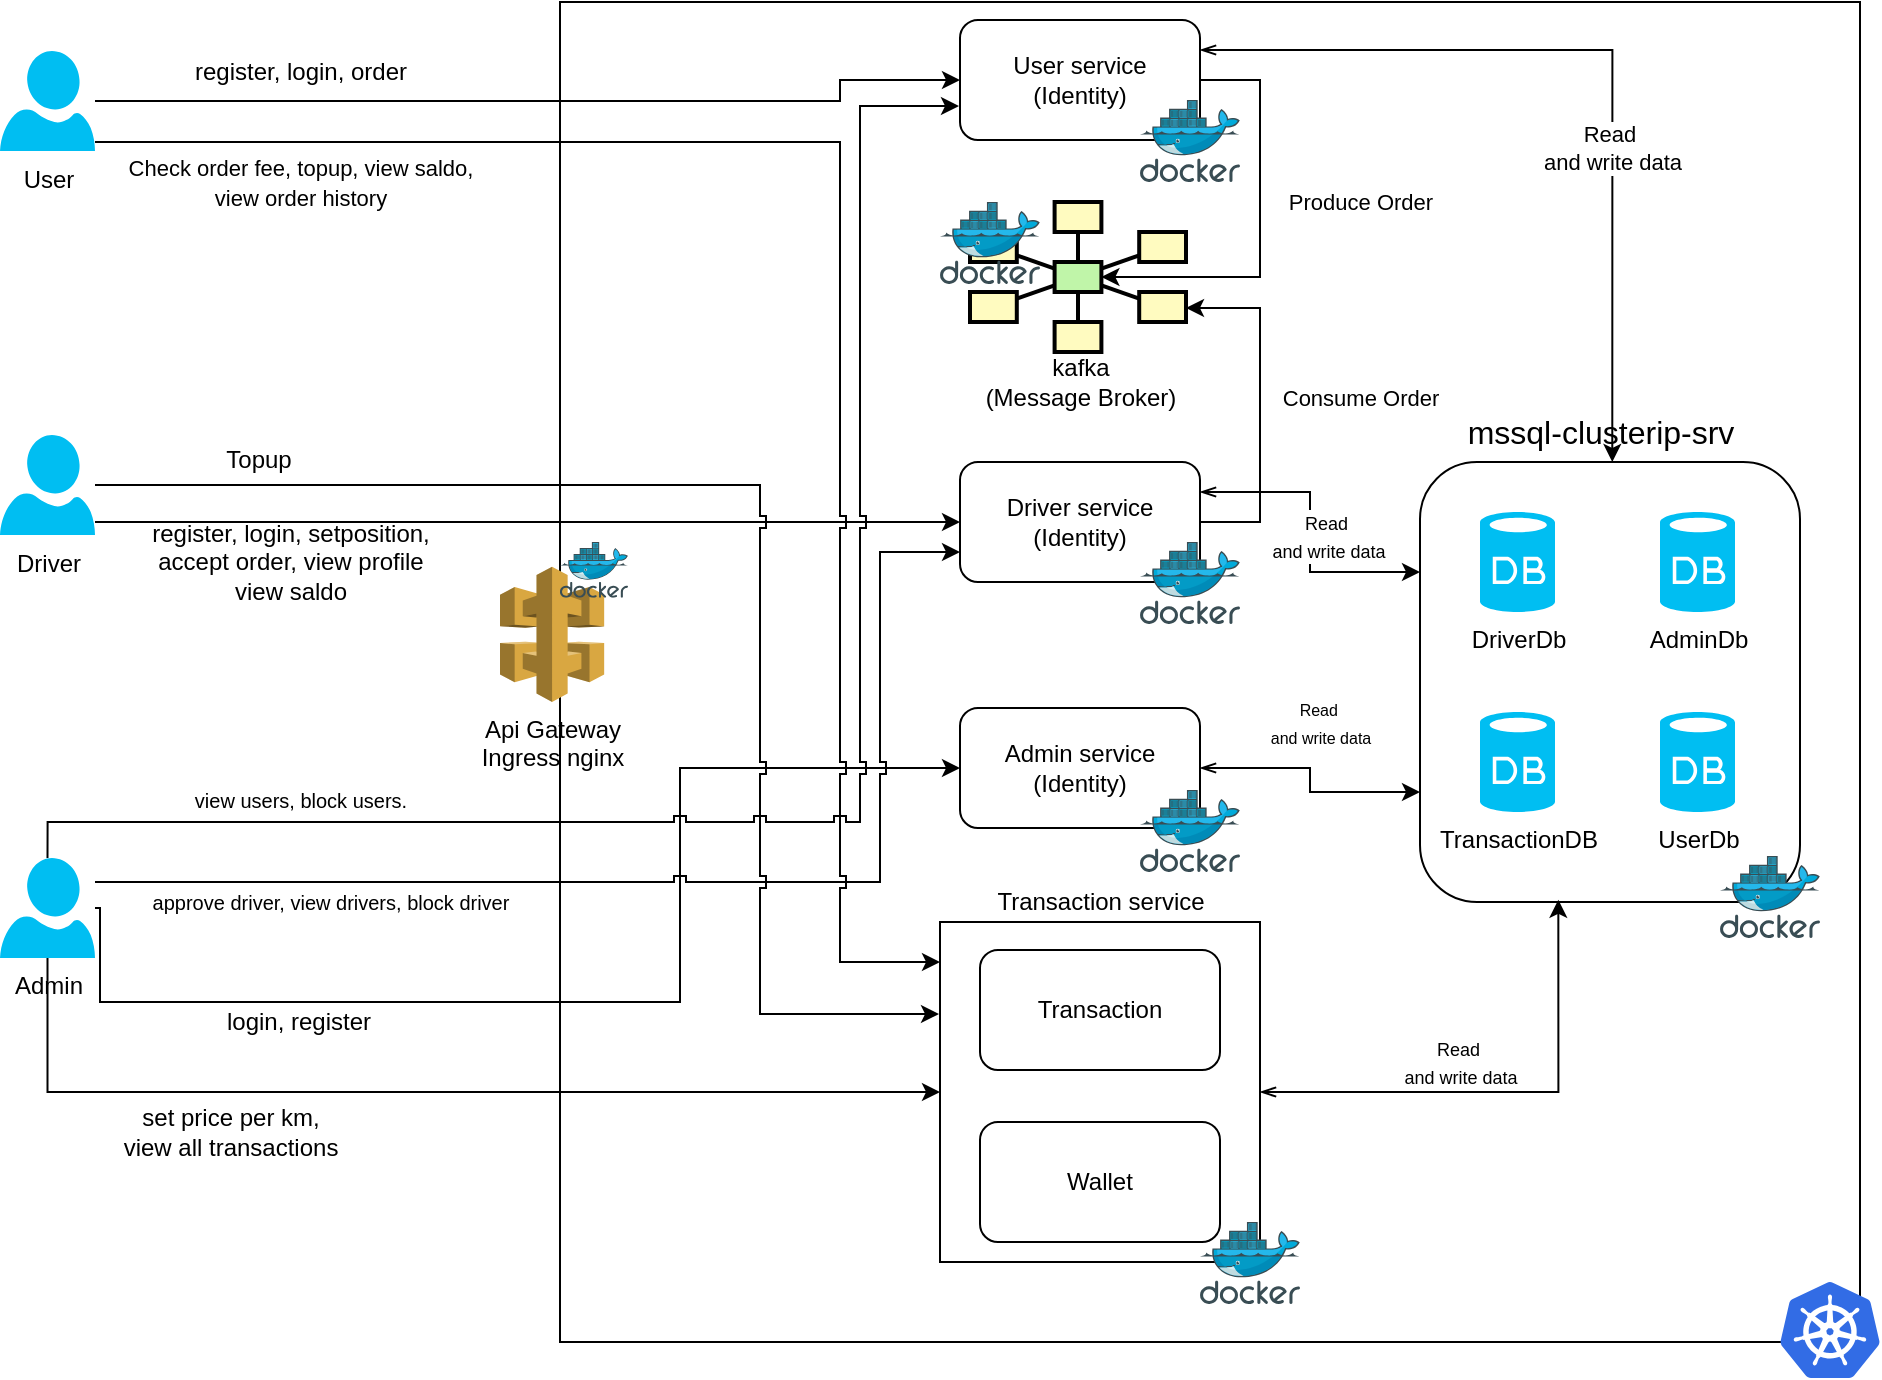 <mxfile version="13.7.3" type="device"><diagram id="_BZ7sxgV9xJlvOx0p2UX" name="Page-1"><mxGraphModel dx="1113" dy="791" grid="1" gridSize="10" guides="1" tooltips="1" connect="1" arrows="1" fold="1" page="1" pageScale="1" pageWidth="1169" pageHeight="827" math="0" shadow="0"><root><mxCell id="0"/><mxCell id="1" parent="0"/><mxCell id="u6xGhV-dIBmXpcPE0KmU-61" value="" style="rounded=0;whiteSpace=wrap;html=1;" vertex="1" parent="1"><mxGeometry x="500" y="20" width="650" height="670" as="geometry"/></mxCell><mxCell id="u6xGhV-dIBmXpcPE0KmU-67" style="edgeStyle=orthogonalEdgeStyle;rounded=0;orthogonalLoop=1;jettySize=auto;html=1;entryX=0;entryY=0.5;entryDx=0;entryDy=0;" edge="1" parent="1" source="u6xGhV-dIBmXpcPE0KmU-7" target="u6xGhV-dIBmXpcPE0KmU-14"><mxGeometry relative="1" as="geometry"><Array as="points"><mxPoint x="270" y="473"/><mxPoint x="270" y="520"/><mxPoint x="560" y="520"/><mxPoint x="560" y="403"/></Array></mxGeometry></mxCell><mxCell id="u6xGhV-dIBmXpcPE0KmU-83" style="edgeStyle=orthogonalEdgeStyle;rounded=0;jumpStyle=sharp;orthogonalLoop=1;jettySize=auto;html=1;startArrow=none;startFill=0;" edge="1" parent="1" source="u6xGhV-dIBmXpcPE0KmU-7" target="u6xGhV-dIBmXpcPE0KmU-47"><mxGeometry relative="1" as="geometry"><Array as="points"><mxPoint x="244" y="565"/></Array></mxGeometry></mxCell><mxCell id="u6xGhV-dIBmXpcPE0KmU-84" style="edgeStyle=orthogonalEdgeStyle;rounded=0;jumpStyle=sharp;orthogonalLoop=1;jettySize=auto;html=1;entryX=0;entryY=0.75;entryDx=0;entryDy=0;startArrow=none;startFill=0;" edge="1" parent="1" source="u6xGhV-dIBmXpcPE0KmU-7" target="u6xGhV-dIBmXpcPE0KmU-16"><mxGeometry relative="1" as="geometry"><Array as="points"><mxPoint x="660" y="460"/><mxPoint x="660" y="295"/></Array></mxGeometry></mxCell><mxCell id="u6xGhV-dIBmXpcPE0KmU-7" value="Admin" style="verticalLabelPosition=bottom;html=1;verticalAlign=top;align=center;strokeColor=none;fillColor=#00BEF2;shape=mxgraph.azure.user;" vertex="1" parent="1"><mxGeometry x="220" y="448" width="47.5" height="50" as="geometry"/></mxCell><mxCell id="u6xGhV-dIBmXpcPE0KmU-66" style="edgeStyle=orthogonalEdgeStyle;rounded=0;orthogonalLoop=1;jettySize=auto;html=1;" edge="1" parent="1" source="u6xGhV-dIBmXpcPE0KmU-8" target="u6xGhV-dIBmXpcPE0KmU-15"><mxGeometry relative="1" as="geometry"><Array as="points"><mxPoint x="640" y="70"/><mxPoint x="640" y="59"/></Array></mxGeometry></mxCell><mxCell id="u6xGhV-dIBmXpcPE0KmU-8" value="User" style="verticalLabelPosition=bottom;html=1;verticalAlign=top;align=center;strokeColor=none;fillColor=#00BEF2;shape=mxgraph.azure.user;" vertex="1" parent="1"><mxGeometry x="220" y="44.5" width="47.5" height="50" as="geometry"/></mxCell><mxCell id="u6xGhV-dIBmXpcPE0KmU-65" style="edgeStyle=orthogonalEdgeStyle;rounded=0;orthogonalLoop=1;jettySize=auto;html=1;entryX=0;entryY=0.5;entryDx=0;entryDy=0;" edge="1" parent="1" source="u6xGhV-dIBmXpcPE0KmU-9" target="u6xGhV-dIBmXpcPE0KmU-16"><mxGeometry relative="1" as="geometry"><Array as="points"><mxPoint x="440" y="280"/><mxPoint x="440" y="280"/></Array></mxGeometry></mxCell><mxCell id="u6xGhV-dIBmXpcPE0KmU-79" style="edgeStyle=orthogonalEdgeStyle;rounded=0;jumpStyle=sharp;orthogonalLoop=1;jettySize=auto;html=1;entryX=-0.003;entryY=0.269;entryDx=0;entryDy=0;startArrow=none;startFill=0;entryPerimeter=0;" edge="1" parent="1" source="u6xGhV-dIBmXpcPE0KmU-9" target="u6xGhV-dIBmXpcPE0KmU-47"><mxGeometry relative="1" as="geometry"><Array as="points"><mxPoint x="600" y="261"/><mxPoint x="600" y="526"/><mxPoint x="690" y="526"/></Array></mxGeometry></mxCell><mxCell id="u6xGhV-dIBmXpcPE0KmU-9" value="Driver" style="verticalLabelPosition=bottom;html=1;verticalAlign=top;align=center;strokeColor=none;fillColor=#00BEF2;shape=mxgraph.azure.user;" vertex="1" parent="1"><mxGeometry x="220" y="236.5" width="47.5" height="50" as="geometry"/></mxCell><mxCell id="u6xGhV-dIBmXpcPE0KmU-39" value="" style="group" vertex="1" connectable="0" parent="1"><mxGeometry x="700" y="29" width="140" height="81" as="geometry"/></mxCell><mxCell id="u6xGhV-dIBmXpcPE0KmU-15" value="User service&lt;br&gt;(Identity)" style="rounded=1;whiteSpace=wrap;html=1;" vertex="1" parent="u6xGhV-dIBmXpcPE0KmU-39"><mxGeometry width="120" height="60" as="geometry"/></mxCell><mxCell id="u6xGhV-dIBmXpcPE0KmU-37" value="" style="aspect=fixed;html=1;points=[];align=center;image;fontSize=12;image=img/lib/mscae/Docker.svg;" vertex="1" parent="u6xGhV-dIBmXpcPE0KmU-39"><mxGeometry x="90" y="40" width="50" height="41" as="geometry"/></mxCell><mxCell id="u6xGhV-dIBmXpcPE0KmU-40" value="" style="group" vertex="1" connectable="0" parent="1"><mxGeometry x="700" y="250" width="140" height="81" as="geometry"/></mxCell><mxCell id="u6xGhV-dIBmXpcPE0KmU-16" value="Driver service&lt;br&gt;(Identity)" style="rounded=1;whiteSpace=wrap;html=1;" vertex="1" parent="u6xGhV-dIBmXpcPE0KmU-40"><mxGeometry width="120" height="60" as="geometry"/></mxCell><mxCell id="u6xGhV-dIBmXpcPE0KmU-38" value="" style="aspect=fixed;html=1;points=[];align=center;image;fontSize=12;image=img/lib/mscae/Docker.svg;" vertex="1" parent="u6xGhV-dIBmXpcPE0KmU-40"><mxGeometry x="90" y="40" width="50" height="41" as="geometry"/></mxCell><mxCell id="u6xGhV-dIBmXpcPE0KmU-36" value="" style="group" vertex="1" connectable="0" parent="1"><mxGeometry x="780" y="120" width="113" height="116.5" as="geometry"/></mxCell><mxCell id="u6xGhV-dIBmXpcPE0KmU-52" value="" style="group" vertex="1" connectable="0" parent="u6xGhV-dIBmXpcPE0KmU-36"><mxGeometry x="-75" width="108" height="75" as="geometry"/></mxCell><mxCell id="u6xGhV-dIBmXpcPE0KmU-51" value="" style="group" vertex="1" connectable="0" parent="u6xGhV-dIBmXpcPE0KmU-52"><mxGeometry width="108" height="75" as="geometry"/></mxCell><mxCell id="u6xGhV-dIBmXpcPE0KmU-49" value="" style="group" vertex="1" connectable="0" parent="u6xGhV-dIBmXpcPE0KmU-51"><mxGeometry width="108" height="75" as="geometry"/></mxCell><mxCell id="u6xGhV-dIBmXpcPE0KmU-34" value="" style="group" vertex="1" connectable="0" parent="u6xGhV-dIBmXpcPE0KmU-49"><mxGeometry width="108" height="75" as="geometry"/></mxCell><mxCell id="u6xGhV-dIBmXpcPE0KmU-32" value="" style="group" vertex="1" connectable="0" parent="u6xGhV-dIBmXpcPE0KmU-34"><mxGeometry width="108" height="75" as="geometry"/></mxCell><mxCell id="u6xGhV-dIBmXpcPE0KmU-17" value="" style="strokeWidth=2;dashed=0;align=center;fontSize=8;shape=rect;fillColor=#fffbc0;strokeColor=#000000;" vertex="1" parent="u6xGhV-dIBmXpcPE0KmU-32"><mxGeometry x="42.3" width="23.4" height="15" as="geometry"/></mxCell><mxCell id="u6xGhV-dIBmXpcPE0KmU-18" value="" style="strokeWidth=2;dashed=0;align=center;fontSize=8;shape=rect;fillColor=#fffbc0;strokeColor=#000000;" vertex="1" parent="u6xGhV-dIBmXpcPE0KmU-32"><mxGeometry y="15" width="23.4" height="15" as="geometry"/></mxCell><mxCell id="u6xGhV-dIBmXpcPE0KmU-19" value="" style="strokeWidth=2;dashed=0;align=center;fontSize=8;shape=rect;fillColor=#fffbc0;strokeColor=#000000;" vertex="1" parent="u6xGhV-dIBmXpcPE0KmU-32"><mxGeometry x="84.6" y="15" width="23.4" height="15" as="geometry"/></mxCell><mxCell id="u6xGhV-dIBmXpcPE0KmU-20" value="" style="strokeWidth=2;dashed=0;align=center;fontSize=8;shape=rect;fillColor=#fffbc0;strokeColor=#000000;" vertex="1" parent="u6xGhV-dIBmXpcPE0KmU-32"><mxGeometry y="45" width="23.4" height="15" as="geometry"/></mxCell><mxCell id="u6xGhV-dIBmXpcPE0KmU-21" value="" style="strokeWidth=2;dashed=0;align=center;fontSize=8;shape=rect;fillColor=#fffbc0;strokeColor=#000000;" vertex="1" parent="u6xGhV-dIBmXpcPE0KmU-32"><mxGeometry x="84.6" y="45" width="23.4" height="15" as="geometry"/></mxCell><mxCell id="u6xGhV-dIBmXpcPE0KmU-22" value="" style="strokeWidth=2;dashed=0;align=center;fontSize=8;shape=rect;fillColor=#fffbc0;strokeColor=#000000;" vertex="1" parent="u6xGhV-dIBmXpcPE0KmU-32"><mxGeometry x="42.3" y="60" width="23.4" height="15" as="geometry"/></mxCell><mxCell id="u6xGhV-dIBmXpcPE0KmU-23" value="" style="strokeWidth=2;dashed=0;align=center;fontSize=8;shape=rect;fillColor=#c0f5a9;strokeColor=#000000;" vertex="1" parent="u6xGhV-dIBmXpcPE0KmU-32"><mxGeometry x="42.3" y="30" width="23.4" height="15" as="geometry"/></mxCell><mxCell id="u6xGhV-dIBmXpcPE0KmU-24" value="" style="edgeStyle=none;endArrow=none;dashed=0;html=1;strokeWidth=2;" edge="1" source="u6xGhV-dIBmXpcPE0KmU-23" target="u6xGhV-dIBmXpcPE0KmU-17" parent="u6xGhV-dIBmXpcPE0KmU-32"><mxGeometry relative="1" as="geometry"/></mxCell><mxCell id="u6xGhV-dIBmXpcPE0KmU-25" value="" style="edgeStyle=none;endArrow=none;dashed=0;html=1;strokeWidth=2;" edge="1" source="u6xGhV-dIBmXpcPE0KmU-23" target="u6xGhV-dIBmXpcPE0KmU-18" parent="u6xGhV-dIBmXpcPE0KmU-32"><mxGeometry relative="1" as="geometry"/></mxCell><mxCell id="u6xGhV-dIBmXpcPE0KmU-26" value="" style="edgeStyle=none;endArrow=none;dashed=0;html=1;strokeWidth=2;" edge="1" source="u6xGhV-dIBmXpcPE0KmU-23" target="u6xGhV-dIBmXpcPE0KmU-19" parent="u6xGhV-dIBmXpcPE0KmU-32"><mxGeometry relative="1" as="geometry"/></mxCell><mxCell id="u6xGhV-dIBmXpcPE0KmU-27" value="" style="edgeStyle=none;endArrow=none;dashed=0;html=1;strokeWidth=2;" edge="1" source="u6xGhV-dIBmXpcPE0KmU-23" target="u6xGhV-dIBmXpcPE0KmU-20" parent="u6xGhV-dIBmXpcPE0KmU-32"><mxGeometry relative="1" as="geometry"/></mxCell><mxCell id="u6xGhV-dIBmXpcPE0KmU-28" value="" style="edgeStyle=none;endArrow=none;dashed=0;html=1;strokeWidth=2;" edge="1" source="u6xGhV-dIBmXpcPE0KmU-23" target="u6xGhV-dIBmXpcPE0KmU-21" parent="u6xGhV-dIBmXpcPE0KmU-32"><mxGeometry relative="1" as="geometry"/></mxCell><mxCell id="u6xGhV-dIBmXpcPE0KmU-29" value="" style="edgeStyle=none;endArrow=none;dashed=0;html=1;strokeWidth=2;" edge="1" source="u6xGhV-dIBmXpcPE0KmU-23" target="u6xGhV-dIBmXpcPE0KmU-22" parent="u6xGhV-dIBmXpcPE0KmU-32"><mxGeometry relative="1" as="geometry"/></mxCell><mxCell id="u6xGhV-dIBmXpcPE0KmU-50" value="kafka&lt;br&gt;(Message Broker)" style="text;html=1;align=center;verticalAlign=middle;resizable=0;points=[];autosize=1;" vertex="1" parent="1"><mxGeometry x="705" y="195" width="110" height="30" as="geometry"/></mxCell><mxCell id="u6xGhV-dIBmXpcPE0KmU-11" value="" style="rounded=1;whiteSpace=wrap;html=1;" vertex="1" parent="1"><mxGeometry x="930" y="250" width="190" height="220" as="geometry"/></mxCell><mxCell id="u6xGhV-dIBmXpcPE0KmU-1" value="UserDb" style="verticalLabelPosition=bottom;html=1;verticalAlign=top;align=center;strokeColor=none;fillColor=#00BEF2;shape=mxgraph.azure.database;" vertex="1" parent="1"><mxGeometry x="1050" y="375" width="37.5" height="50" as="geometry"/></mxCell><mxCell id="u6xGhV-dIBmXpcPE0KmU-3" value="DriverDb" style="verticalLabelPosition=bottom;html=1;verticalAlign=top;align=center;strokeColor=none;fillColor=#00BEF2;shape=mxgraph.azure.database;" vertex="1" parent="1"><mxGeometry x="960" y="275" width="37.5" height="50" as="geometry"/></mxCell><mxCell id="u6xGhV-dIBmXpcPE0KmU-4" value="AdminDb" style="verticalLabelPosition=bottom;html=1;verticalAlign=top;align=center;strokeColor=none;fillColor=#00BEF2;shape=mxgraph.azure.database;" vertex="1" parent="1"><mxGeometry x="1050" y="275" width="37.5" height="50" as="geometry"/></mxCell><mxCell id="u6xGhV-dIBmXpcPE0KmU-5" value="TransactionDB" style="verticalLabelPosition=bottom;html=1;verticalAlign=top;align=center;strokeColor=none;fillColor=#00BEF2;shape=mxgraph.azure.database;" vertex="1" parent="1"><mxGeometry x="960" y="375" width="37.5" height="50" as="geometry"/></mxCell><mxCell id="u6xGhV-dIBmXpcPE0KmU-12" value="&lt;font style=&quot;font-size: 16px&quot;&gt;mssql-clusterip-srv&lt;/font&gt;" style="text;html=1;align=center;verticalAlign=middle;resizable=0;points=[];autosize=1;" vertex="1" parent="1"><mxGeometry x="945" y="225" width="150" height="20" as="geometry"/></mxCell><mxCell id="u6xGhV-dIBmXpcPE0KmU-13" value="" style="aspect=fixed;html=1;points=[];align=center;image;fontSize=12;image=img/lib/mscae/Docker.svg;" vertex="1" parent="1"><mxGeometry x="1080" y="447" width="50" height="41" as="geometry"/></mxCell><mxCell id="u6xGhV-dIBmXpcPE0KmU-56" value="" style="group" vertex="1" connectable="0" parent="1"><mxGeometry x="690" y="460" width="180" height="211" as="geometry"/></mxCell><mxCell id="u6xGhV-dIBmXpcPE0KmU-53" value="" style="group" vertex="1" connectable="0" parent="u6xGhV-dIBmXpcPE0KmU-56"><mxGeometry width="180" height="211" as="geometry"/></mxCell><mxCell id="u6xGhV-dIBmXpcPE0KmU-47" value="" style="rounded=0;whiteSpace=wrap;html=1;" vertex="1" parent="u6xGhV-dIBmXpcPE0KmU-53"><mxGeometry y="20" width="160" height="170" as="geometry"/></mxCell><mxCell id="u6xGhV-dIBmXpcPE0KmU-44" value="Transaction " style="rounded=1;whiteSpace=wrap;html=1;" vertex="1" parent="u6xGhV-dIBmXpcPE0KmU-53"><mxGeometry x="20" y="34" width="120" height="60" as="geometry"/></mxCell><mxCell id="u6xGhV-dIBmXpcPE0KmU-45" value="Wallet" style="rounded=1;whiteSpace=wrap;html=1;" vertex="1" parent="u6xGhV-dIBmXpcPE0KmU-53"><mxGeometry x="20" y="120" width="120" height="60" as="geometry"/></mxCell><mxCell id="u6xGhV-dIBmXpcPE0KmU-48" value="Transaction service" style="text;html=1;align=center;verticalAlign=middle;resizable=0;points=[];autosize=1;" vertex="1" parent="u6xGhV-dIBmXpcPE0KmU-53"><mxGeometry x="20" width="120" height="20" as="geometry"/></mxCell><mxCell id="u6xGhV-dIBmXpcPE0KmU-55" value="" style="aspect=fixed;html=1;points=[];align=center;image;fontSize=12;image=img/lib/mscae/Docker.svg;" vertex="1" parent="u6xGhV-dIBmXpcPE0KmU-53"><mxGeometry x="130" y="170" width="50" height="41" as="geometry"/></mxCell><mxCell id="u6xGhV-dIBmXpcPE0KmU-57" value="" style="group" vertex="1" connectable="0" parent="1"><mxGeometry x="700" y="373" width="140" height="82" as="geometry"/></mxCell><mxCell id="u6xGhV-dIBmXpcPE0KmU-14" value="Admin service&lt;br&gt;(Identity)" style="rounded=1;whiteSpace=wrap;html=1;" vertex="1" parent="u6xGhV-dIBmXpcPE0KmU-57"><mxGeometry width="120" height="60" as="geometry"/></mxCell><mxCell id="u6xGhV-dIBmXpcPE0KmU-54" value="" style="aspect=fixed;html=1;points=[];align=center;image;fontSize=12;image=img/lib/mscae/Docker.svg;" vertex="1" parent="u6xGhV-dIBmXpcPE0KmU-57"><mxGeometry x="90" y="41" width="50" height="41" as="geometry"/></mxCell><mxCell id="u6xGhV-dIBmXpcPE0KmU-59" value="" style="group" vertex="1" connectable="0" parent="1"><mxGeometry x="470" y="290" width="64" height="80" as="geometry"/></mxCell><mxCell id="u6xGhV-dIBmXpcPE0KmU-10" value="Api Gateway&lt;br&gt;Ingress nginx" style="outlineConnect=0;dashed=0;verticalLabelPosition=bottom;verticalAlign=top;align=center;html=1;shape=mxgraph.aws3.api_gateway;fillColor=#D9A741;gradientColor=none;" vertex="1" parent="u6xGhV-dIBmXpcPE0KmU-59"><mxGeometry y="12.364" width="52.085" height="67.636" as="geometry"/></mxCell><mxCell id="u6xGhV-dIBmXpcPE0KmU-58" value="" style="aspect=fixed;html=1;points=[];align=center;image;fontSize=12;image=img/lib/mscae/Docker.svg;" vertex="1" parent="u6xGhV-dIBmXpcPE0KmU-59"><mxGeometry x="29.957" width="34.043" height="27.915" as="geometry"/></mxCell><mxCell id="u6xGhV-dIBmXpcPE0KmU-62" value="" style="aspect=fixed;html=1;points=[];align=center;image;fontSize=12;image=img/lib/mscae/Kubernetes.svg;" vertex="1" parent="1"><mxGeometry x="1110" y="660" width="50" height="48" as="geometry"/></mxCell><mxCell id="u6xGhV-dIBmXpcPE0KmU-68" value="register, login, order" style="text;html=1;align=center;verticalAlign=middle;resizable=0;points=[];autosize=1;" vertex="1" parent="1"><mxGeometry x="310" y="44.5" width="120" height="20" as="geometry"/></mxCell><mxCell id="u6xGhV-dIBmXpcPE0KmU-69" style="edgeStyle=orthogonalEdgeStyle;rounded=0;orthogonalLoop=1;jettySize=auto;html=1;entryX=1;entryY=0.5;entryDx=0;entryDy=0;exitX=1;exitY=0.5;exitDx=0;exitDy=0;" edge="1" parent="1" source="u6xGhV-dIBmXpcPE0KmU-15" target="u6xGhV-dIBmXpcPE0KmU-23"><mxGeometry relative="1" as="geometry"><Array as="points"><mxPoint x="850" y="59"/><mxPoint x="850" y="158"/></Array></mxGeometry></mxCell><mxCell id="u6xGhV-dIBmXpcPE0KmU-70" value="Produce Order" style="edgeLabel;html=1;align=center;verticalAlign=middle;resizable=0;points=[];" vertex="1" connectable="0" parent="u6xGhV-dIBmXpcPE0KmU-69"><mxGeometry x="-0.15" y="1" relative="1" as="geometry"><mxPoint x="49" y="2.67" as="offset"/></mxGeometry></mxCell><mxCell id="u6xGhV-dIBmXpcPE0KmU-71" style="edgeStyle=orthogonalEdgeStyle;rounded=0;orthogonalLoop=1;jettySize=auto;html=1;" edge="1" parent="1" source="u6xGhV-dIBmXpcPE0KmU-16" target="u6xGhV-dIBmXpcPE0KmU-21"><mxGeometry relative="1" as="geometry"><Array as="points"><mxPoint x="850" y="280"/><mxPoint x="850" y="173"/></Array></mxGeometry></mxCell><mxCell id="u6xGhV-dIBmXpcPE0KmU-72" value="Consume Order" style="edgeLabel;html=1;align=center;verticalAlign=middle;resizable=0;points=[];" vertex="1" connectable="0" parent="u6xGhV-dIBmXpcPE0KmU-71"><mxGeometry x="0.065" y="1" relative="1" as="geometry"><mxPoint x="51" as="offset"/></mxGeometry></mxCell><mxCell id="u6xGhV-dIBmXpcPE0KmU-73" style="edgeStyle=orthogonalEdgeStyle;rounded=0;orthogonalLoop=1;jettySize=auto;html=1;exitX=1;exitY=0.25;exitDx=0;exitDy=0;entryX=0.541;entryY=1.25;entryDx=0;entryDy=0;entryPerimeter=0;startArrow=openThin;startFill=0;" edge="1" parent="1" source="u6xGhV-dIBmXpcPE0KmU-15" target="u6xGhV-dIBmXpcPE0KmU-12"><mxGeometry relative="1" as="geometry"/></mxCell><mxCell id="u6xGhV-dIBmXpcPE0KmU-75" value="Read&amp;nbsp;&lt;br&gt;and write data" style="edgeLabel;html=1;align=center;verticalAlign=middle;resizable=0;points=[];" vertex="1" connectable="0" parent="u6xGhV-dIBmXpcPE0KmU-73"><mxGeometry x="0.0" y="-49" relative="1" as="geometry"><mxPoint x="49" y="49" as="offset"/></mxGeometry></mxCell><mxCell id="u6xGhV-dIBmXpcPE0KmU-76" style="edgeStyle=orthogonalEdgeStyle;rounded=0;orthogonalLoop=1;jettySize=auto;html=1;startArrow=none;startFill=0;jumpStyle=sharp;" edge="1" parent="1" source="u6xGhV-dIBmXpcPE0KmU-8"><mxGeometry relative="1" as="geometry"><mxPoint x="690" y="500" as="targetPoint"/><Array as="points"><mxPoint x="640" y="90"/><mxPoint x="640" y="500"/><mxPoint x="690" y="500"/></Array></mxGeometry></mxCell><mxCell id="u6xGhV-dIBmXpcPE0KmU-78" value="&lt;span style=&quot;font-size: 11px ; background-color: rgb(255 , 255 , 255)&quot;&gt;Check order fee, topup, view saldo,&lt;br&gt;view order history&lt;br&gt;&lt;/span&gt;" style="text;html=1;align=center;verticalAlign=middle;resizable=0;points=[];autosize=1;" vertex="1" parent="1"><mxGeometry x="275" y="90" width="190" height="40" as="geometry"/></mxCell><mxCell id="u6xGhV-dIBmXpcPE0KmU-81" value="register, login, setposition,&lt;br&gt;accept order, view profile&lt;br&gt;view saldo" style="text;html=1;align=center;verticalAlign=middle;resizable=0;points=[];autosize=1;" vertex="1" parent="1"><mxGeometry x="290" y="275" width="150" height="50" as="geometry"/></mxCell><mxCell id="u6xGhV-dIBmXpcPE0KmU-82" value="Topup" style="text;html=1;align=center;verticalAlign=middle;resizable=0;points=[];autosize=1;" vertex="1" parent="1"><mxGeometry x="324" y="239" width="50" height="20" as="geometry"/></mxCell><mxCell id="u6xGhV-dIBmXpcPE0KmU-85" style="edgeStyle=orthogonalEdgeStyle;rounded=0;jumpStyle=sharp;orthogonalLoop=1;jettySize=auto;html=1;entryX=-0.004;entryY=0.723;entryDx=0;entryDy=0;entryPerimeter=0;startArrow=none;startFill=0;exitX=0.5;exitY=0;exitDx=0;exitDy=0;exitPerimeter=0;" edge="1" parent="1" source="u6xGhV-dIBmXpcPE0KmU-7" target="u6xGhV-dIBmXpcPE0KmU-15"><mxGeometry relative="1" as="geometry"><Array as="points"><mxPoint x="244" y="430"/><mxPoint x="650" y="430"/><mxPoint x="650" y="72"/><mxPoint x="700" y="72"/></Array></mxGeometry></mxCell><mxCell id="u6xGhV-dIBmXpcPE0KmU-86" value="set price per km, &lt;br&gt;view all transactions" style="text;html=1;align=center;verticalAlign=middle;resizable=0;points=[];autosize=1;" vertex="1" parent="1"><mxGeometry x="275" y="570" width="120" height="30" as="geometry"/></mxCell><mxCell id="u6xGhV-dIBmXpcPE0KmU-87" value="login, register" style="text;html=1;align=center;verticalAlign=middle;resizable=0;points=[];autosize=1;" vertex="1" parent="1"><mxGeometry x="324" y="520" width="90" height="20" as="geometry"/></mxCell><mxCell id="u6xGhV-dIBmXpcPE0KmU-90" value="&lt;font style=&quot;font-size: 10px&quot;&gt;approve driver, view drivers, block driver&lt;/font&gt;" style="text;html=1;align=center;verticalAlign=middle;resizable=0;points=[];autosize=1;" vertex="1" parent="1"><mxGeometry x="290" y="460" width="190" height="20" as="geometry"/></mxCell><mxCell id="u6xGhV-dIBmXpcPE0KmU-91" value="&lt;font style=&quot;font-size: 10px&quot;&gt;view users, block users.&lt;/font&gt;" style="text;html=1;align=center;verticalAlign=middle;resizable=0;points=[];autosize=1;" vertex="1" parent="1"><mxGeometry x="310" y="409" width="120" height="20" as="geometry"/></mxCell><mxCell id="u6xGhV-dIBmXpcPE0KmU-92" style="edgeStyle=orthogonalEdgeStyle;rounded=0;orthogonalLoop=1;jettySize=auto;html=1;exitX=1;exitY=0.25;exitDx=0;exitDy=0;entryX=0;entryY=0.25;entryDx=0;entryDy=0;startArrow=openThin;startFill=0;" edge="1" parent="1" source="u6xGhV-dIBmXpcPE0KmU-16" target="u6xGhV-dIBmXpcPE0KmU-11"><mxGeometry relative="1" as="geometry"><mxPoint x="830" y="54" as="sourcePoint"/><mxPoint x="1036.15" y="260" as="targetPoint"/></mxGeometry></mxCell><mxCell id="u6xGhV-dIBmXpcPE0KmU-93" value="&lt;font style=&quot;font-size: 9px&quot;&gt;Read&amp;nbsp;&lt;br&gt;and write data&lt;/font&gt;" style="edgeLabel;html=1;align=center;verticalAlign=middle;resizable=0;points=[];" vertex="1" connectable="0" parent="u6xGhV-dIBmXpcPE0KmU-92"><mxGeometry x="0.0" y="-49" relative="1" as="geometry"><mxPoint x="58" y="1.3" as="offset"/></mxGeometry></mxCell><mxCell id="u6xGhV-dIBmXpcPE0KmU-94" style="edgeStyle=orthogonalEdgeStyle;rounded=0;orthogonalLoop=1;jettySize=auto;html=1;entryX=0;entryY=0.75;entryDx=0;entryDy=0;startArrow=openThin;startFill=0;" edge="1" parent="1" source="u6xGhV-dIBmXpcPE0KmU-14" target="u6xGhV-dIBmXpcPE0KmU-11"><mxGeometry relative="1" as="geometry"><mxPoint x="835" y="399" as="sourcePoint"/><mxPoint x="945" y="439" as="targetPoint"/></mxGeometry></mxCell><mxCell id="u6xGhV-dIBmXpcPE0KmU-95" value="&lt;font style=&quot;font-size: 8px&quot;&gt;Read&amp;nbsp;&lt;br&gt;and write data&lt;/font&gt;" style="edgeLabel;html=1;align=center;verticalAlign=middle;resizable=0;points=[];" vertex="1" connectable="0" parent="u6xGhV-dIBmXpcPE0KmU-94"><mxGeometry x="0.0" y="-49" relative="1" as="geometry"><mxPoint x="54" y="-29.2" as="offset"/></mxGeometry></mxCell><mxCell id="u6xGhV-dIBmXpcPE0KmU-98" style="edgeStyle=orthogonalEdgeStyle;rounded=0;orthogonalLoop=1;jettySize=auto;html=1;startArrow=openThin;startFill=0;entryX=0.364;entryY=0.995;entryDx=0;entryDy=0;entryPerimeter=0;" edge="1" parent="1" source="u6xGhV-dIBmXpcPE0KmU-47" target="u6xGhV-dIBmXpcPE0KmU-11"><mxGeometry relative="1" as="geometry"><mxPoint x="887.5" y="500" as="sourcePoint"/><mxPoint x="998" y="540" as="targetPoint"/></mxGeometry></mxCell><mxCell id="u6xGhV-dIBmXpcPE0KmU-99" value="&lt;font style=&quot;font-size: 9px&quot;&gt;Read&amp;nbsp;&lt;br&gt;and write data&lt;/font&gt;" style="edgeLabel;html=1;align=center;verticalAlign=middle;resizable=0;points=[];" vertex="1" connectable="0" parent="u6xGhV-dIBmXpcPE0KmU-98"><mxGeometry x="0.0" y="-49" relative="1" as="geometry"><mxPoint x="-22.8" y="-64" as="offset"/></mxGeometry></mxCell><mxCell id="u6xGhV-dIBmXpcPE0KmU-100" value="" style="aspect=fixed;html=1;points=[];align=center;image;fontSize=12;image=img/lib/mscae/Docker.svg;" vertex="1" parent="1"><mxGeometry x="690" y="120" width="50" height="41" as="geometry"/></mxCell></root></mxGraphModel></diagram></mxfile>